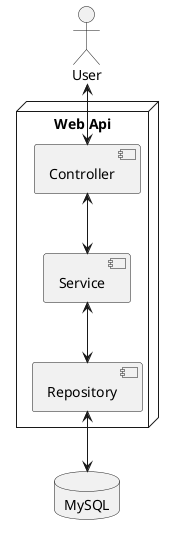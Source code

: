 @startuml
actor "User" as user
node "Web Api"{
    component "Controller" as controller
    component "Service" as service
    component "Repository" as repository
}
database "MySQL" as database

user <--> controller
controller <--> service
service <--> repository
repository <--> database

@enduml